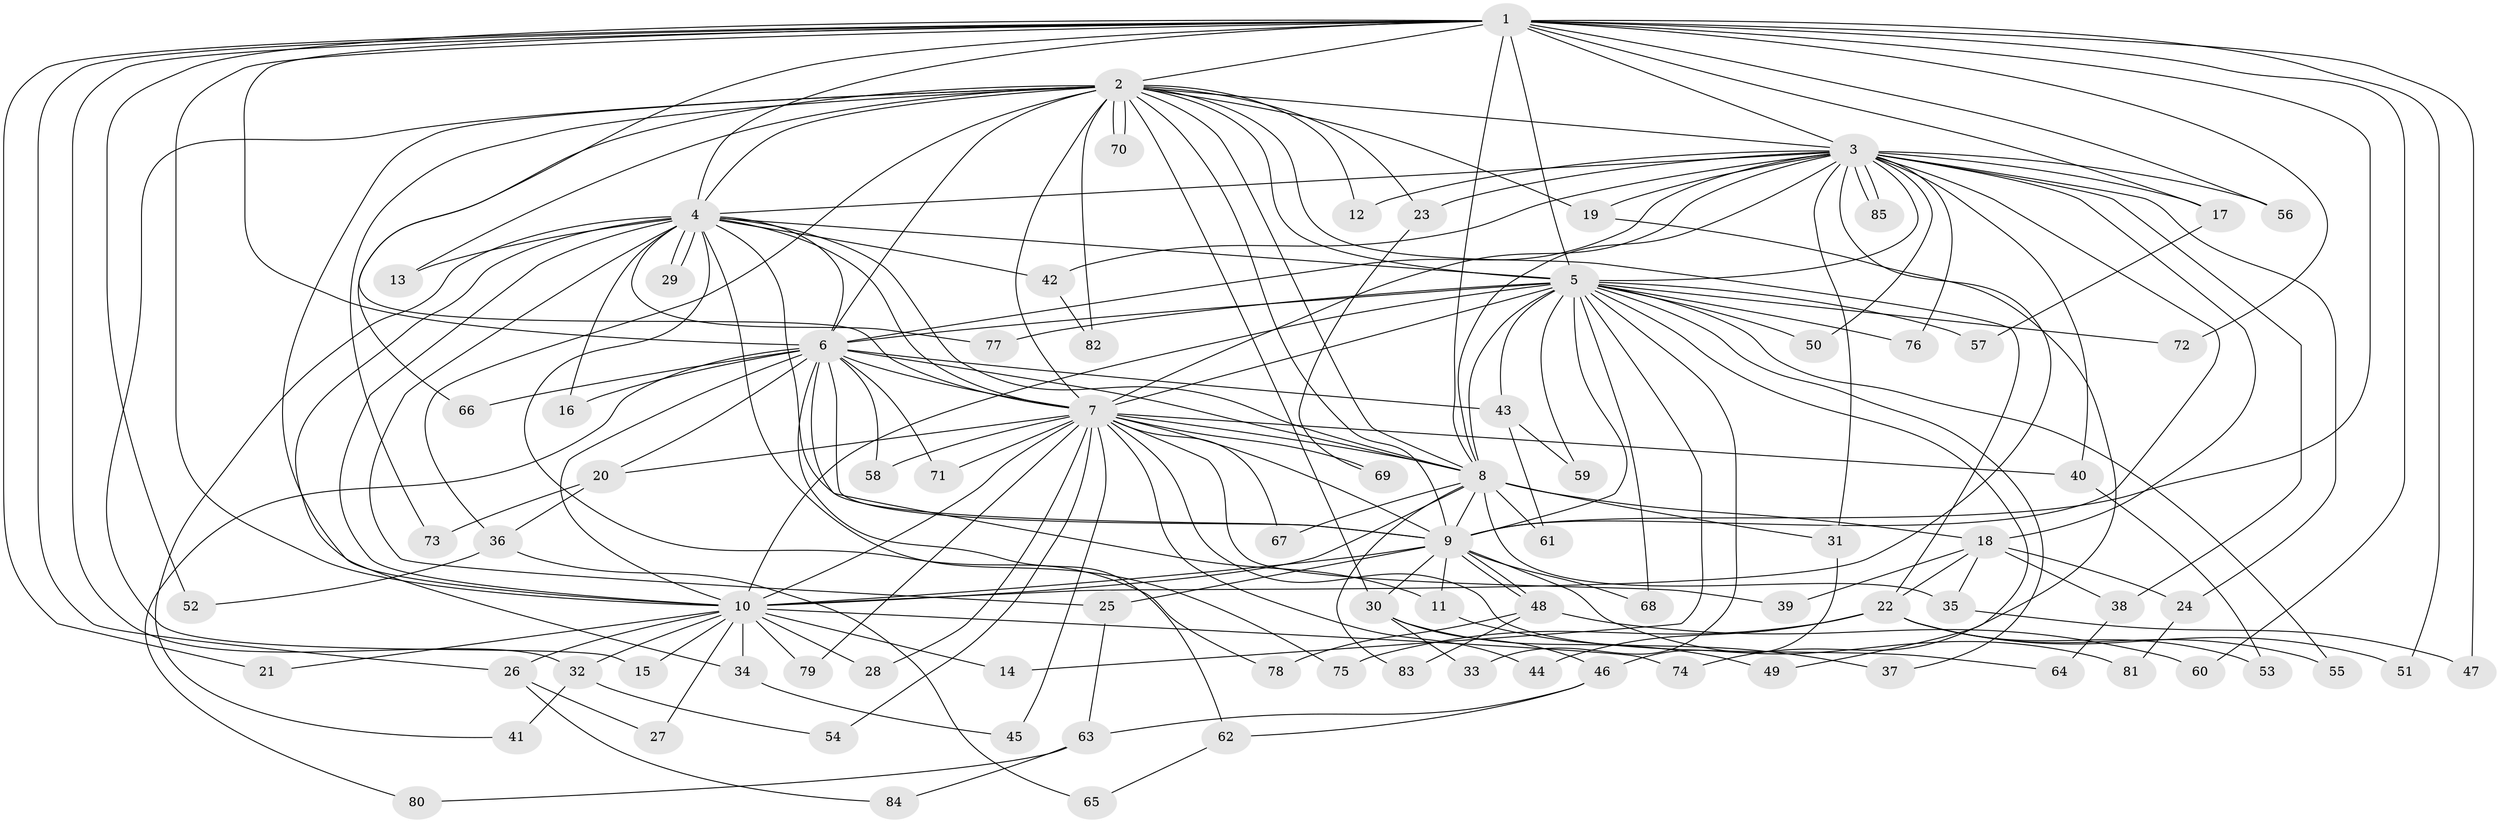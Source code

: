 // coarse degree distribution, {1: 0.6, 2: 0.28, 13: 0.04, 6: 0.04, 16: 0.04}
// Generated by graph-tools (version 1.1) at 2025/47/03/04/25 21:47:05]
// undirected, 85 vertices, 195 edges
graph export_dot {
graph [start="1"]
  node [color=gray90,style=filled];
  1;
  2;
  3;
  4;
  5;
  6;
  7;
  8;
  9;
  10;
  11;
  12;
  13;
  14;
  15;
  16;
  17;
  18;
  19;
  20;
  21;
  22;
  23;
  24;
  25;
  26;
  27;
  28;
  29;
  30;
  31;
  32;
  33;
  34;
  35;
  36;
  37;
  38;
  39;
  40;
  41;
  42;
  43;
  44;
  45;
  46;
  47;
  48;
  49;
  50;
  51;
  52;
  53;
  54;
  55;
  56;
  57;
  58;
  59;
  60;
  61;
  62;
  63;
  64;
  65;
  66;
  67;
  68;
  69;
  70;
  71;
  72;
  73;
  74;
  75;
  76;
  77;
  78;
  79;
  80;
  81;
  82;
  83;
  84;
  85;
  1 -- 2;
  1 -- 3;
  1 -- 4;
  1 -- 5;
  1 -- 6;
  1 -- 7;
  1 -- 8;
  1 -- 9;
  1 -- 10;
  1 -- 17;
  1 -- 21;
  1 -- 26;
  1 -- 32;
  1 -- 47;
  1 -- 51;
  1 -- 52;
  1 -- 56;
  1 -- 60;
  1 -- 72;
  2 -- 3;
  2 -- 4;
  2 -- 5;
  2 -- 6;
  2 -- 7;
  2 -- 8;
  2 -- 9;
  2 -- 10;
  2 -- 12;
  2 -- 13;
  2 -- 15;
  2 -- 19;
  2 -- 22;
  2 -- 23;
  2 -- 30;
  2 -- 36;
  2 -- 66;
  2 -- 70;
  2 -- 70;
  2 -- 73;
  2 -- 82;
  3 -- 4;
  3 -- 5;
  3 -- 6;
  3 -- 7;
  3 -- 8;
  3 -- 9;
  3 -- 10;
  3 -- 12;
  3 -- 17;
  3 -- 18;
  3 -- 19;
  3 -- 23;
  3 -- 24;
  3 -- 31;
  3 -- 38;
  3 -- 40;
  3 -- 42;
  3 -- 50;
  3 -- 56;
  3 -- 76;
  3 -- 85;
  3 -- 85;
  4 -- 5;
  4 -- 6;
  4 -- 7;
  4 -- 8;
  4 -- 9;
  4 -- 10;
  4 -- 13;
  4 -- 16;
  4 -- 25;
  4 -- 29;
  4 -- 29;
  4 -- 34;
  4 -- 41;
  4 -- 42;
  4 -- 75;
  4 -- 77;
  4 -- 78;
  5 -- 6;
  5 -- 7;
  5 -- 8;
  5 -- 9;
  5 -- 10;
  5 -- 14;
  5 -- 33;
  5 -- 37;
  5 -- 43;
  5 -- 49;
  5 -- 50;
  5 -- 55;
  5 -- 57;
  5 -- 59;
  5 -- 68;
  5 -- 72;
  5 -- 76;
  5 -- 77;
  6 -- 7;
  6 -- 8;
  6 -- 9;
  6 -- 10;
  6 -- 11;
  6 -- 16;
  6 -- 20;
  6 -- 43;
  6 -- 58;
  6 -- 62;
  6 -- 66;
  6 -- 71;
  6 -- 80;
  7 -- 8;
  7 -- 9;
  7 -- 10;
  7 -- 20;
  7 -- 28;
  7 -- 39;
  7 -- 40;
  7 -- 44;
  7 -- 45;
  7 -- 54;
  7 -- 58;
  7 -- 64;
  7 -- 67;
  7 -- 69;
  7 -- 71;
  7 -- 79;
  8 -- 9;
  8 -- 10;
  8 -- 18;
  8 -- 31;
  8 -- 35;
  8 -- 61;
  8 -- 67;
  8 -- 83;
  9 -- 10;
  9 -- 11;
  9 -- 25;
  9 -- 30;
  9 -- 48;
  9 -- 48;
  9 -- 68;
  9 -- 81;
  10 -- 14;
  10 -- 15;
  10 -- 21;
  10 -- 26;
  10 -- 27;
  10 -- 28;
  10 -- 32;
  10 -- 34;
  10 -- 74;
  10 -- 79;
  11 -- 37;
  17 -- 57;
  18 -- 22;
  18 -- 24;
  18 -- 35;
  18 -- 38;
  18 -- 39;
  19 -- 74;
  20 -- 36;
  20 -- 73;
  22 -- 44;
  22 -- 51;
  22 -- 53;
  22 -- 55;
  22 -- 75;
  23 -- 69;
  24 -- 81;
  25 -- 63;
  26 -- 27;
  26 -- 84;
  30 -- 33;
  30 -- 46;
  30 -- 49;
  31 -- 46;
  32 -- 41;
  32 -- 54;
  34 -- 45;
  35 -- 47;
  36 -- 52;
  36 -- 65;
  38 -- 64;
  40 -- 53;
  42 -- 82;
  43 -- 59;
  43 -- 61;
  46 -- 62;
  46 -- 63;
  48 -- 60;
  48 -- 78;
  48 -- 83;
  62 -- 65;
  63 -- 80;
  63 -- 84;
}
